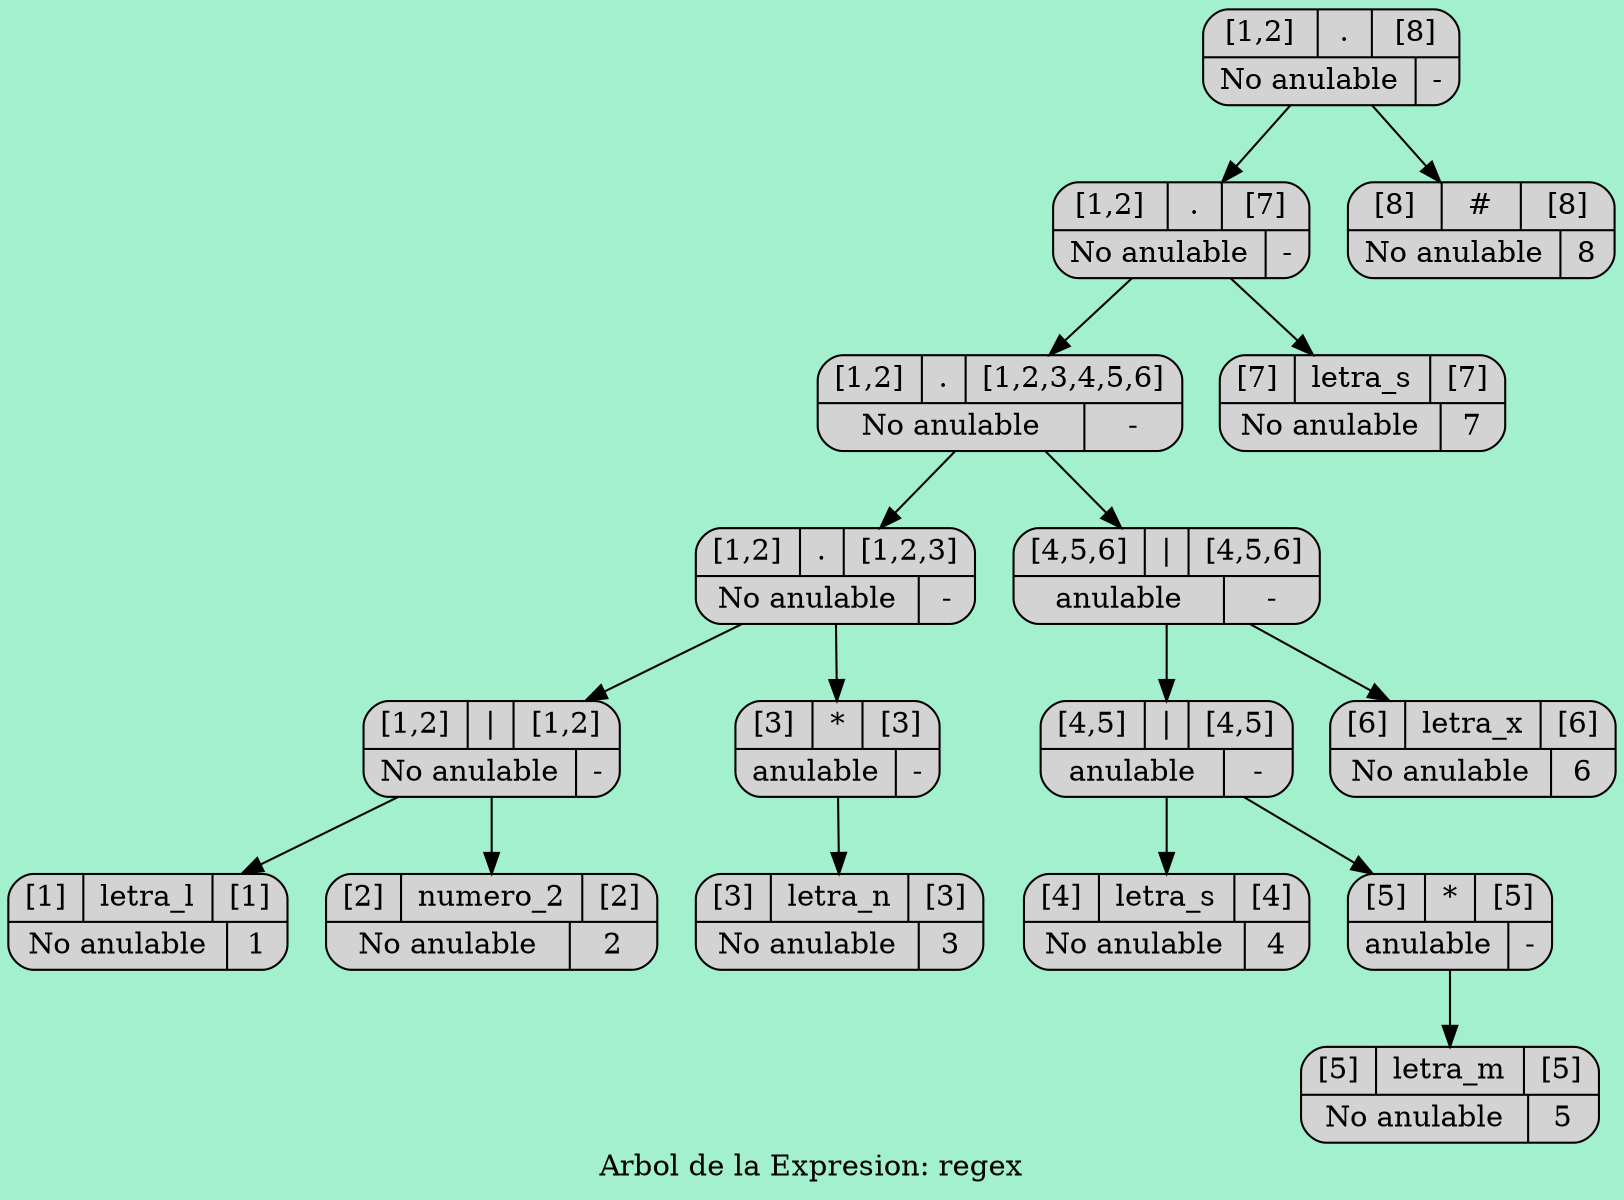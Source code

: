 digraph Arbol_Sintactico{
  bgcolor = "#A3F0CF"
node [shape=Mrecord style =filled];
label ="Arbol de la Expresion: regex"node0[label="{{[1,2]|.|[8]}|{No anulable|-}}"];
node0 -> node00
node00[label="{{[1,2]|.|[7]}|{No anulable|-}}"];
node00 -> node000
node000[label="{{[1,2]|.|[1,2,3,4,5,6]}|{No anulable|-}}"];
node000 -> node0000
node0000[label="{{[1,2]|.|[1,2,3]}|{No anulable|-}}"];
node0000 -> node00000
node00000[label="{{[1,2]|\||[1,2]}|{No anulable|-}}"];
node00000 -> node000000
node000000[label="{{[1]|letra_l|[1]}|{No anulable|1}}"];
node00000 -> node000001
node000001[label="{{[2]|numero_2|[2]}|{No anulable|2}}"];
node0000 -> node00001
node00001[label="{{[3]|*|[3]}|{anulable|-}}"];
node00001 -> node000010
node000010[label="{{[3]|letra_n|[3]}|{No anulable|3}}"];
node000 -> node0001
node0001[label="{{[4,5,6]|\||[4,5,6]}|{anulable|-}}"];
node0001 -> node00010
node00010[label="{{[4,5]|\||[4,5]}|{anulable|-}}"];
node00010 -> node000100
node000100[label="{{[4]|letra_s|[4]}|{No anulable|4}}"];
node00010 -> node000101
node000101[label="{{[5]|*|[5]}|{anulable|-}}"];
node000101 -> node0001010
node0001010[label="{{[5]|letra_m|[5]}|{No anulable|5}}"];
node0001 -> node00011
node00011[label="{{[6]|letra_x|[6]}|{No anulable|6}}"];
node00 -> node001
node001[label="{{[7]|letra_s|[7]}|{No anulable|7}}"];
node0 -> node01
node01[label="{{[8]|#|[8]}|{No anulable|8}}"];


}
